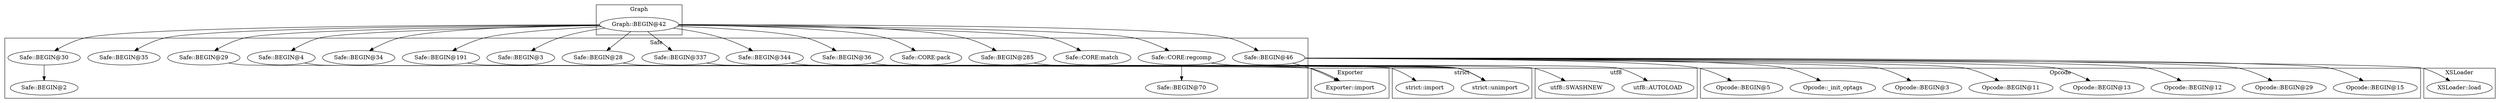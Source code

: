 digraph {
graph [overlap=false]
subgraph cluster_Opcode {
	label="Opcode";
	"Opcode::BEGIN@15";
	"Opcode::BEGIN@29";
	"Opcode::BEGIN@12";
	"Opcode::BEGIN@13";
	"Opcode::BEGIN@11";
	"Opcode::BEGIN@3";
	"Opcode::_init_optags";
	"Opcode::BEGIN@5";
}
subgraph cluster_utf8 {
	label="utf8";
	"utf8::AUTOLOAD";
	"utf8::SWASHNEW";
}
subgraph cluster_XSLoader {
	label="XSLoader";
	"XSLoader::load";
}
subgraph cluster_Exporter {
	label="Exporter";
	"Exporter::import";
}
subgraph cluster_Safe {
	label="Safe";
	"Safe::BEGIN@70";
	"Safe::BEGIN@29";
	"Safe::BEGIN@28";
	"Safe::BEGIN@2";
	"Safe::CORE:match";
	"Safe::CORE:regcomp";
	"Safe::CORE:pack";
	"Safe::BEGIN@36";
	"Safe::BEGIN@46";
	"Safe::BEGIN@344";
	"Safe::BEGIN@30";
	"Safe::BEGIN@3";
	"Safe::BEGIN@4";
	"Safe::BEGIN@34";
	"Safe::BEGIN@337";
	"Safe::BEGIN@191";
	"Safe::BEGIN@35";
	"Safe::BEGIN@285";
}
subgraph cluster_Graph {
	label="Graph";
	"Graph::BEGIN@42";
}
subgraph cluster_strict {
	label="strict";
	"strict::unimport";
	"strict::import";
}
"Graph::BEGIN@42" -> "Safe::BEGIN@30";
"Graph::BEGIN@42" -> "Safe::BEGIN@3";
"Safe::BEGIN@46" -> "Opcode::BEGIN@3";
"Graph::BEGIN@42" -> "Safe::BEGIN@35";
"Graph::BEGIN@42" -> "Safe::CORE:pack";
"Graph::BEGIN@42" -> "Safe::BEGIN@285";
"Safe::CORE:regcomp" -> "utf8::AUTOLOAD";
"Graph::BEGIN@42" -> "Safe::BEGIN@191";
"Safe::BEGIN@46" -> "Opcode::_init_optags";
"Safe::BEGIN@46" -> "Opcode::BEGIN@15";
"Graph::BEGIN@42" -> "Safe::BEGIN@28";
"Safe::BEGIN@28" -> "strict::import";
"Safe::BEGIN@46" -> "Opcode::BEGIN@13";
"Safe::BEGIN@46" -> "XSLoader::load";
"Safe::CORE:regcomp" -> "utf8::SWASHNEW";
"Safe::BEGIN@4" -> "Exporter::import";
"Safe::BEGIN@29" -> "Exporter::import";
"Safe::BEGIN@46" -> "Exporter::import";
"Graph::BEGIN@42" -> "Safe::BEGIN@36";
"Safe::CORE:regcomp" -> "Safe::BEGIN@70";
"Safe::BEGIN@46" -> "Opcode::BEGIN@5";
"Safe::BEGIN@285" -> "strict::unimport";
"Safe::BEGIN@36" -> "strict::unimport";
"Safe::BEGIN@344" -> "strict::unimport";
"Safe::BEGIN@337" -> "strict::unimport";
"Safe::BEGIN@191" -> "strict::unimport";
"Graph::BEGIN@42" -> "Safe::BEGIN@4";
"Safe::BEGIN@46" -> "Opcode::BEGIN@11";
"Graph::BEGIN@42" -> "Safe::CORE:regcomp";
"Graph::BEGIN@42" -> "Safe::BEGIN@337";
"Safe::BEGIN@30" -> "Safe::BEGIN@2";
"Graph::BEGIN@42" -> "Safe::BEGIN@34";
"Graph::BEGIN@42" -> "Safe::BEGIN@29";
"Graph::BEGIN@42" -> "Safe::CORE:match";
"Safe::BEGIN@46" -> "Opcode::BEGIN@29";
"Graph::BEGIN@42" -> "Safe::BEGIN@344";
"Graph::BEGIN@42" -> "Safe::BEGIN@46";
"Safe::BEGIN@46" -> "Opcode::BEGIN@12";
}
